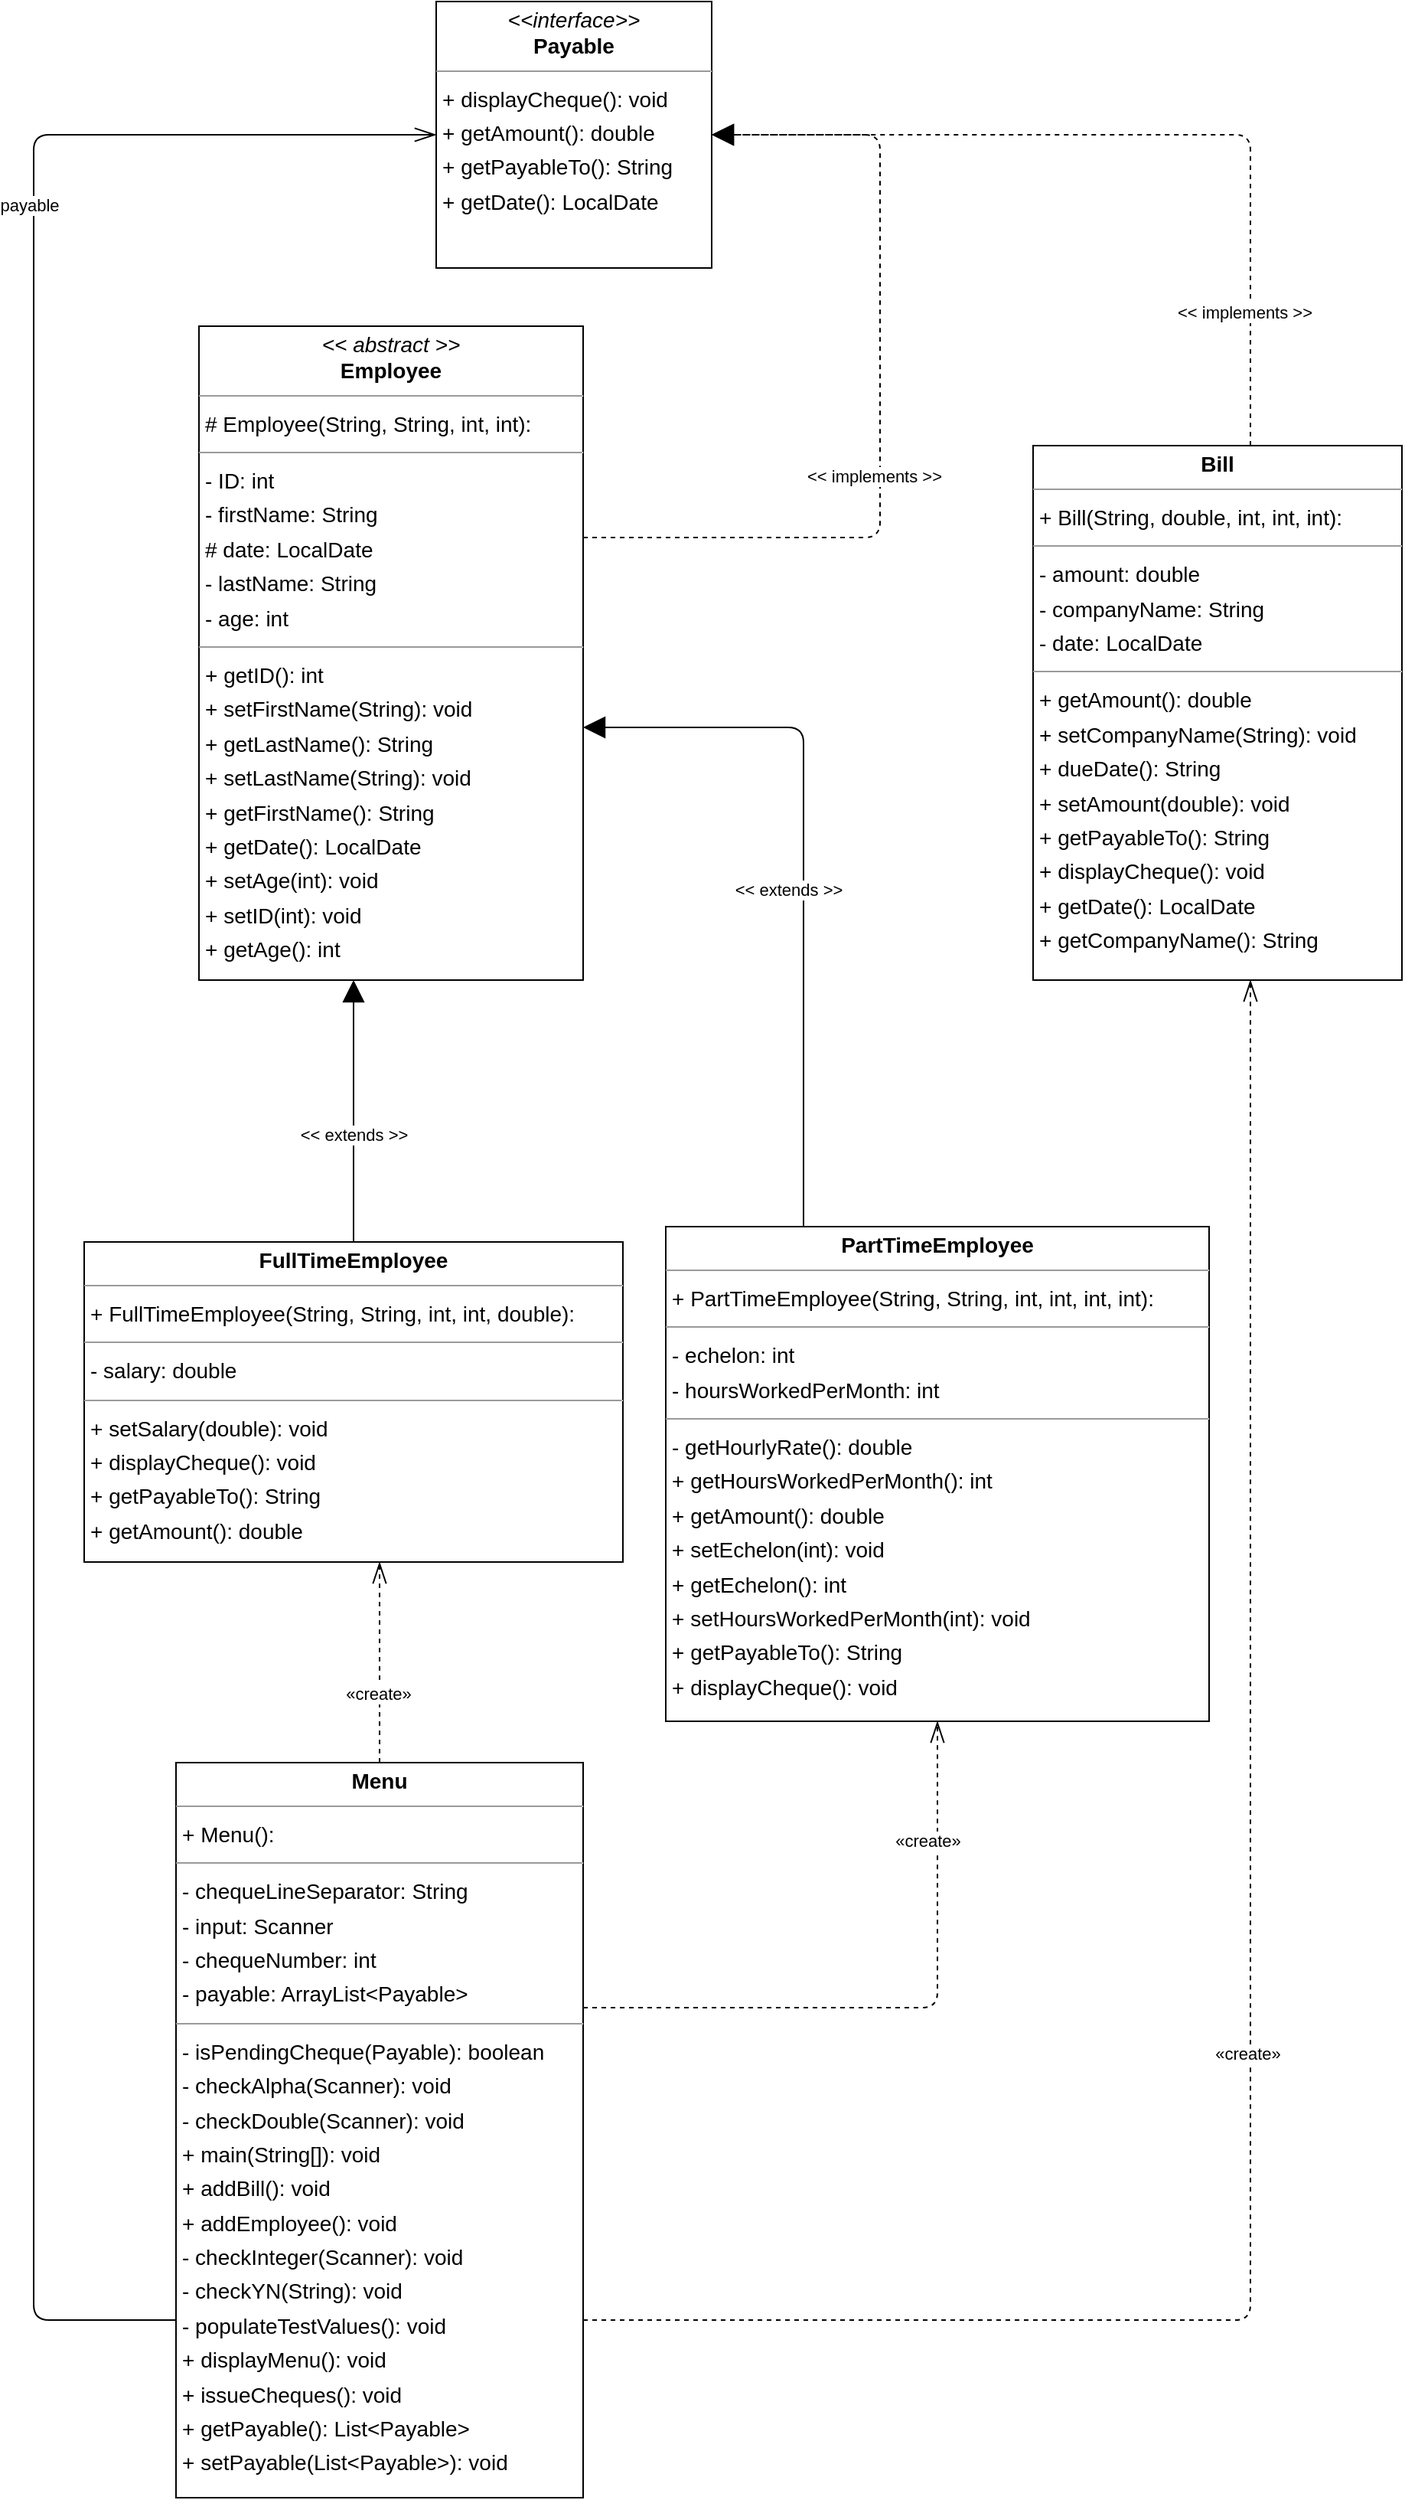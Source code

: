 <mxfile version="20.8.13" type="device"><diagram id="LGKmIEsHBKQILLkgnO1-" name="Page-1"><mxGraphModel dx="2074" dy="1156" grid="1" gridSize="10" guides="1" tooltips="1" connect="1" arrows="1" fold="1" page="0" pageScale="1" pageWidth="850" pageHeight="1100" background="none" math="0" shadow="0"><root><mxCell id="0"/><mxCell id="1" parent="0"/><mxCell id="node3" value="&lt;p style=&quot;margin:0px;margin-top:4px;text-align:center;&quot;&gt;&lt;b&gt;Bill&lt;/b&gt;&lt;/p&gt;&lt;hr size=&quot;1&quot;/&gt;&lt;p style=&quot;margin:0 0 0 4px;line-height:1.6;&quot;&gt;+ Bill(String, double, int, int, int): &lt;/p&gt;&lt;hr size=&quot;1&quot;/&gt;&lt;p style=&quot;margin:0 0 0 4px;line-height:1.6;&quot;&gt;- amount: double&lt;br/&gt;- companyName: String&lt;br/&gt;- date: LocalDate&lt;/p&gt;&lt;hr size=&quot;1&quot;/&gt;&lt;p style=&quot;margin:0 0 0 4px;line-height:1.6;&quot;&gt;+ getAmount(): double&lt;br/&gt;+ setCompanyName(String): void&lt;br/&gt;+ dueDate(): String&lt;br/&gt;+ setAmount(double): void&lt;br/&gt;+ getPayableTo(): String&lt;br/&gt;+ displayCheque(): void&lt;br/&gt;+ getDate(): LocalDate&lt;br/&gt;+ getCompanyName(): String&lt;/p&gt;" style="verticalAlign=top;align=left;overflow=fill;fontSize=14;fontFamily=Helvetica;html=1;rounded=0;shadow=0;comic=0;labelBackgroundColor=none;strokeWidth=1;strokeColor=#000000;" parent="1" vertex="1"><mxGeometry x="540" y="60" width="241" height="349" as="geometry"/></mxCell><mxCell id="node4" value="&lt;p style=&quot;margin:0px;margin-top:4px;text-align:center;&quot;&gt;&lt;i&gt;&amp;lt;&amp;lt; abstract &amp;gt;&amp;gt;&lt;/i&gt;&lt;br&gt;&lt;b&gt;Employee&lt;/b&gt;&lt;/p&gt;&lt;hr size=&quot;1&quot;&gt;&lt;p style=&quot;margin:0 0 0 4px;line-height:1.6;&quot;&gt;# Employee(String, String, int, int): &lt;/p&gt;&lt;hr size=&quot;1&quot;&gt;&lt;p style=&quot;margin:0 0 0 4px;line-height:1.6;&quot;&gt;- ID: int&lt;br&gt;- firstName: String&lt;br&gt;# date: LocalDate&lt;br&gt;- lastName: String&lt;br&gt;- age: int&lt;/p&gt;&lt;hr size=&quot;1&quot;&gt;&lt;p style=&quot;margin:0 0 0 4px;line-height:1.6;&quot;&gt;+ getID(): int&lt;br&gt;+ setFirstName(String): void&lt;br&gt;+ getLastName(): String&lt;br&gt;+ setLastName(String): void&lt;br&gt;+ getFirstName(): String&lt;br&gt;+ getDate(): LocalDate&lt;br&gt;+ setAge(int): void&lt;br&gt;+ setID(int): void&lt;br&gt;+ getAge(): int&lt;/p&gt;" style="verticalAlign=top;align=left;overflow=fill;fontSize=14;fontFamily=Helvetica;html=1;rounded=0;shadow=0;comic=0;labelBackgroundColor=none;strokeWidth=1;strokeColor=#000000;" parent="1" vertex="1"><mxGeometry x="-5" y="-18" width="251" height="427" as="geometry"/></mxCell><mxCell id="node0" value="&lt;p style=&quot;margin:0px;margin-top:4px;text-align:center;&quot;&gt;&lt;b&gt;FullTimeEmployee&lt;/b&gt;&lt;/p&gt;&lt;hr size=&quot;1&quot;/&gt;&lt;p style=&quot;margin:0 0 0 4px;line-height:1.6;&quot;&gt;+ FullTimeEmployee(String, String, int, int, double): &lt;/p&gt;&lt;hr size=&quot;1&quot;/&gt;&lt;p style=&quot;margin:0 0 0 4px;line-height:1.6;&quot;&gt;- salary: double&lt;/p&gt;&lt;hr size=&quot;1&quot;/&gt;&lt;p style=&quot;margin:0 0 0 4px;line-height:1.6;&quot;&gt;+ setSalary(double): void&lt;br/&gt;+ displayCheque(): void&lt;br/&gt;+ getPayableTo(): String&lt;br/&gt;+ getAmount(): double&lt;/p&gt;" style="verticalAlign=top;align=left;overflow=fill;fontSize=14;fontFamily=Helvetica;html=1;rounded=0;shadow=0;comic=0;labelBackgroundColor=none;strokeWidth=1;strokeColor=#000000;" parent="1" vertex="1"><mxGeometry x="-80" y="580" width="352" height="209" as="geometry"/></mxCell><mxCell id="node2" value="&lt;p style=&quot;margin:0px;margin-top:4px;text-align:center;&quot;&gt;&lt;b&gt;Menu&lt;/b&gt;&lt;/p&gt;&lt;hr size=&quot;1&quot;/&gt;&lt;p style=&quot;margin:0 0 0 4px;line-height:1.6;&quot;&gt;+ Menu(): &lt;/p&gt;&lt;hr size=&quot;1&quot;/&gt;&lt;p style=&quot;margin:0 0 0 4px;line-height:1.6;&quot;&gt;- chequeLineSeparator: String&lt;br/&gt;- input: Scanner&lt;br/&gt;- chequeNumber: int&lt;br/&gt;- payable: ArrayList&amp;lt;Payable&amp;gt;&lt;/p&gt;&lt;hr size=&quot;1&quot;/&gt;&lt;p style=&quot;margin:0 0 0 4px;line-height:1.6;&quot;&gt;- isPendingCheque(Payable): boolean&lt;br/&gt;- checkAlpha(Scanner): void&lt;br/&gt;- checkDouble(Scanner): void&lt;br/&gt;+ main(String[]): void&lt;br/&gt;+ addBill(): void&lt;br/&gt;+ addEmployee(): void&lt;br/&gt;- checkInteger(Scanner): void&lt;br/&gt;- checkYN(String): void&lt;br/&gt;- populateTestValues(): void&lt;br/&gt;+ displayMenu(): void&lt;br/&gt;+ issueCheques(): void&lt;br/&gt;+ getPayable(): List&amp;lt;Payable&amp;gt;&lt;br/&gt;+ setPayable(List&amp;lt;Payable&amp;gt;): void&lt;/p&gt;" style="verticalAlign=top;align=left;overflow=fill;fontSize=14;fontFamily=Helvetica;html=1;rounded=0;shadow=0;comic=0;labelBackgroundColor=none;strokeWidth=1;strokeColor=#000000;" parent="1" vertex="1"><mxGeometry x="-20" y="920" width="266" height="480" as="geometry"/></mxCell><mxCell id="node1" value="&lt;p style=&quot;margin:0px;margin-top:4px;text-align:center;&quot;&gt;&lt;b&gt;PartTimeEmployee&lt;/b&gt;&lt;/p&gt;&lt;hr size=&quot;1&quot;/&gt;&lt;p style=&quot;margin:0 0 0 4px;line-height:1.6;&quot;&gt;+ PartTimeEmployee(String, String, int, int, int, int): &lt;/p&gt;&lt;hr size=&quot;1&quot;/&gt;&lt;p style=&quot;margin:0 0 0 4px;line-height:1.6;&quot;&gt;- echelon: int&lt;br/&gt;- hoursWorkedPerMonth: int&lt;/p&gt;&lt;hr size=&quot;1&quot;/&gt;&lt;p style=&quot;margin:0 0 0 4px;line-height:1.6;&quot;&gt;- getHourlyRate(): double&lt;br/&gt;+ getHoursWorkedPerMonth(): int&lt;br/&gt;+ getAmount(): double&lt;br/&gt;+ setEchelon(int): void&lt;br/&gt;+ getEchelon(): int&lt;br/&gt;+ setHoursWorkedPerMonth(int): void&lt;br/&gt;+ getPayableTo(): String&lt;br/&gt;+ displayCheque(): void&lt;/p&gt;" style="verticalAlign=top;align=left;overflow=fill;fontSize=14;fontFamily=Helvetica;html=1;rounded=0;shadow=0;comic=0;labelBackgroundColor=none;strokeWidth=1;strokeColor=#000000;" parent="1" vertex="1"><mxGeometry x="300" y="570" width="355" height="323" as="geometry"/></mxCell><mxCell id="node5" value="&lt;p style=&quot;margin:0px;margin-top:4px;text-align:center;&quot;&gt;&lt;i&gt;&amp;lt;&amp;lt;interface&amp;gt;&amp;gt;&lt;/i&gt;&lt;br/&gt;&lt;b&gt;Payable&lt;/b&gt;&lt;/p&gt;&lt;hr size=&quot;1&quot;/&gt;&lt;p style=&quot;margin:0 0 0 4px;line-height:1.6;&quot;&gt;+ displayCheque(): void&lt;br/&gt;+ getAmount(): double&lt;br/&gt;+ getPayableTo(): String&lt;br/&gt;+ getDate(): LocalDate&lt;/p&gt;" style="verticalAlign=top;align=left;overflow=fill;fontSize=14;fontFamily=Helvetica;html=1;rounded=0;shadow=0;comic=0;labelBackgroundColor=none;strokeWidth=1;strokeColor=#000000;" parent="1" vertex="1"><mxGeometry x="150" y="-230" width="180" height="174" as="geometry"/></mxCell><mxCell id="edge3" value="" style="html=1;rounded=1;edgeStyle=orthogonalEdgeStyle;dashed=1;startArrow=none;endArrow=block;endSize=12;strokeColor=#000000;" parent="1" source="node3" target="node5" edge="1"><mxGeometry width="50" height="50" relative="1" as="geometry"><Array as="points"><mxPoint x="682" y="-143"/><mxPoint x="260" y="-143"/></Array></mxGeometry></mxCell><mxCell id="A2MCFu3S22H3fIGmVs7l-6" value="&amp;lt;&amp;lt; implements &amp;gt;&amp;gt;" style="edgeLabel;html=1;align=center;verticalAlign=middle;resizable=0;points=[];strokeColor=#000000;" vertex="1" connectable="0" parent="edge3"><mxGeometry x="-0.686" y="4" relative="1" as="geometry"><mxPoint as="offset"/></mxGeometry></mxCell><mxCell id="edge2" value="" style="html=1;rounded=1;edgeStyle=orthogonalEdgeStyle;dashed=1;startArrow=none;endArrow=block;endSize=12;strokeColor=#000000;" parent="1" source="node4" target="node5" edge="1"><mxGeometry width="50" height="50" relative="1" as="geometry"><Array as="points"><mxPoint x="440" y="120"/><mxPoint x="440" y="-143"/></Array></mxGeometry></mxCell><mxCell id="A2MCFu3S22H3fIGmVs7l-5" value="&amp;lt;&amp;lt; implements &amp;gt;&amp;gt;" style="edgeLabel;html=1;align=center;verticalAlign=middle;resizable=0;points=[];strokeColor=#000000;" vertex="1" connectable="0" parent="edge2"><mxGeometry x="-0.173" y="4" relative="1" as="geometry"><mxPoint as="offset"/></mxGeometry></mxCell><mxCell id="edge0" value="" style="html=1;rounded=1;edgeStyle=orthogonalEdgeStyle;dashed=0;startArrow=none;endArrow=block;endSize=12;strokeColor=#000000;" parent="1" source="node0" target="node4" edge="1"><mxGeometry width="50" height="50" relative="1" as="geometry"><Array as="points"><mxPoint x="81" y="629"/><mxPoint x="80" y="629"/><mxPoint x="80" y="244"/></Array></mxGeometry></mxCell><mxCell id="A2MCFu3S22H3fIGmVs7l-7" value="&amp;lt;&amp;lt; extends &amp;gt;&amp;gt;" style="edgeLabel;html=1;align=center;verticalAlign=middle;resizable=0;points=[];" vertex="1" connectable="0" parent="edge0"><mxGeometry x="-0.252" y="-1" relative="1" as="geometry"><mxPoint x="-1" y="-6" as="offset"/></mxGeometry></mxCell><mxCell id="edge5" value="" style="html=1;rounded=1;edgeStyle=orthogonalEdgeStyle;dashed=1;startArrow=none;endArrow=openThin;endSize=12;strokeColor=#000000;" parent="1" source="node2" target="node3" edge="1"><mxGeometry width="50" height="50" relative="1" as="geometry"><Array as="points"><mxPoint x="682" y="1284"/></Array></mxGeometry></mxCell><mxCell id="label32" value="" style="edgeLabel;resizable=0;html=1;align=left;verticalAlign=top;strokeColor=#000000;" parent="edge5" vertex="1" connectable="0"><mxGeometry x="645" y="1097" as="geometry"/></mxCell><mxCell id="A2MCFu3S22H3fIGmVs7l-4" value="«create»" style="edgeLabel;html=1;align=center;verticalAlign=middle;resizable=0;points=[];strokeColor=#000000;" vertex="1" connectable="0" parent="edge5"><mxGeometry x="-0.2" y="-1" relative="1" as="geometry"><mxPoint x="-3" y="-86" as="offset"/></mxGeometry></mxCell><mxCell id="edge7" value="" style="html=1;rounded=1;edgeStyle=orthogonalEdgeStyle;dashed=1;startArrow=none;endArrow=openThin;endSize=12;strokeColor=#000000;" parent="1" source="node2" target="node0" edge="1"><mxGeometry width="50" height="50" relative="1" as="geometry"><Array as="points"><mxPoint x="190" y="1000"/><mxPoint x="190" y="1000"/></Array></mxGeometry></mxCell><mxCell id="label44" value="" style="edgeLabel;resizable=0;html=1;align=left;verticalAlign=top;strokeColor=#000000;" parent="edge7" vertex="1" connectable="0"><mxGeometry x="55" y="919" as="geometry"/></mxCell><mxCell id="A2MCFu3S22H3fIGmVs7l-2" value="«create»" style="edgeLabel;html=1;align=center;verticalAlign=middle;resizable=0;points=[];strokeColor=#000000;" vertex="1" connectable="0" parent="edge7"><mxGeometry x="-0.302" y="1" relative="1" as="geometry"><mxPoint as="offset"/></mxGeometry></mxCell><mxCell id="edge4" value="" style="html=1;rounded=1;edgeStyle=orthogonalEdgeStyle;dashed=1;startArrow=none;endArrow=openThin;endSize=12;strokeColor=#000000;" parent="1" source="node2" target="node1" edge="1"><mxGeometry width="50" height="50" relative="1" as="geometry"><Array as="points"><mxPoint x="350" y="1080"/><mxPoint x="350" y="1080"/></Array></mxGeometry></mxCell><mxCell id="label26" value="" style="edgeLabel;resizable=0;html=1;align=left;verticalAlign=top;strokeColor=#000000;" parent="edge4" vertex="1" connectable="0"><mxGeometry x="248" y="995" as="geometry"/></mxCell><mxCell id="A2MCFu3S22H3fIGmVs7l-3" value="«create»" style="edgeLabel;html=1;align=center;verticalAlign=middle;resizable=0;points=[];strokeColor=#000000;" vertex="1" connectable="0" parent="edge4"><mxGeometry x="0.147" y="-5" relative="1" as="geometry"><mxPoint x="-12" y="-101" as="offset"/></mxGeometry></mxCell><mxCell id="edge6" value="" style="html=1;rounded=1;edgeStyle=orthogonalEdgeStyle;dashed=0;startArrow=diamondThinstartSize=12;endArrow=openThin;endSize=12;strokeColor=#000000;" parent="1" source="node2" target="node5" edge="1"><mxGeometry width="50" height="50" relative="1" as="geometry"><Array as="points"><mxPoint x="-113" y="1284"/><mxPoint x="-113" y="-143"/></Array></mxGeometry></mxCell><mxCell id="label41" value="" style="edgeLabel;resizable=0;html=1;align=left;verticalAlign=top;strokeColor=#000000;" parent="edge6" vertex="1" connectable="0"><mxGeometry x="112" y="54" as="geometry"/></mxCell><mxCell id="A2MCFu3S22H3fIGmVs7l-1" value="payable" style="edgeLabel;html=1;align=center;verticalAlign=middle;resizable=0;points=[];strokeColor=#000000;" vertex="1" connectable="0" parent="edge6"><mxGeometry x="0.654" y="3" relative="1" as="geometry"><mxPoint as="offset"/></mxGeometry></mxCell><mxCell id="edge1" value="" style="html=1;rounded=1;edgeStyle=orthogonalEdgeStyle;dashed=0;startArrow=none;endArrow=block;endSize=12;strokeColor=#000000;" parent="1" source="node1" target="node4" edge="1"><mxGeometry width="50" height="50" relative="1" as="geometry"><Array as="points"><mxPoint x="390" y="244"/></Array></mxGeometry></mxCell><mxCell id="A2MCFu3S22H3fIGmVs7l-8" value="&amp;lt;&amp;lt; extends &amp;gt;&amp;gt;" style="edgeLabel;html=1;align=center;verticalAlign=middle;resizable=0;points=[];" vertex="1" connectable="0" parent="edge1"><mxGeometry x="0.158" y="-3" relative="1" as="geometry"><mxPoint x="-13" y="52" as="offset"/></mxGeometry></mxCell></root></mxGraphModel></diagram></mxfile>